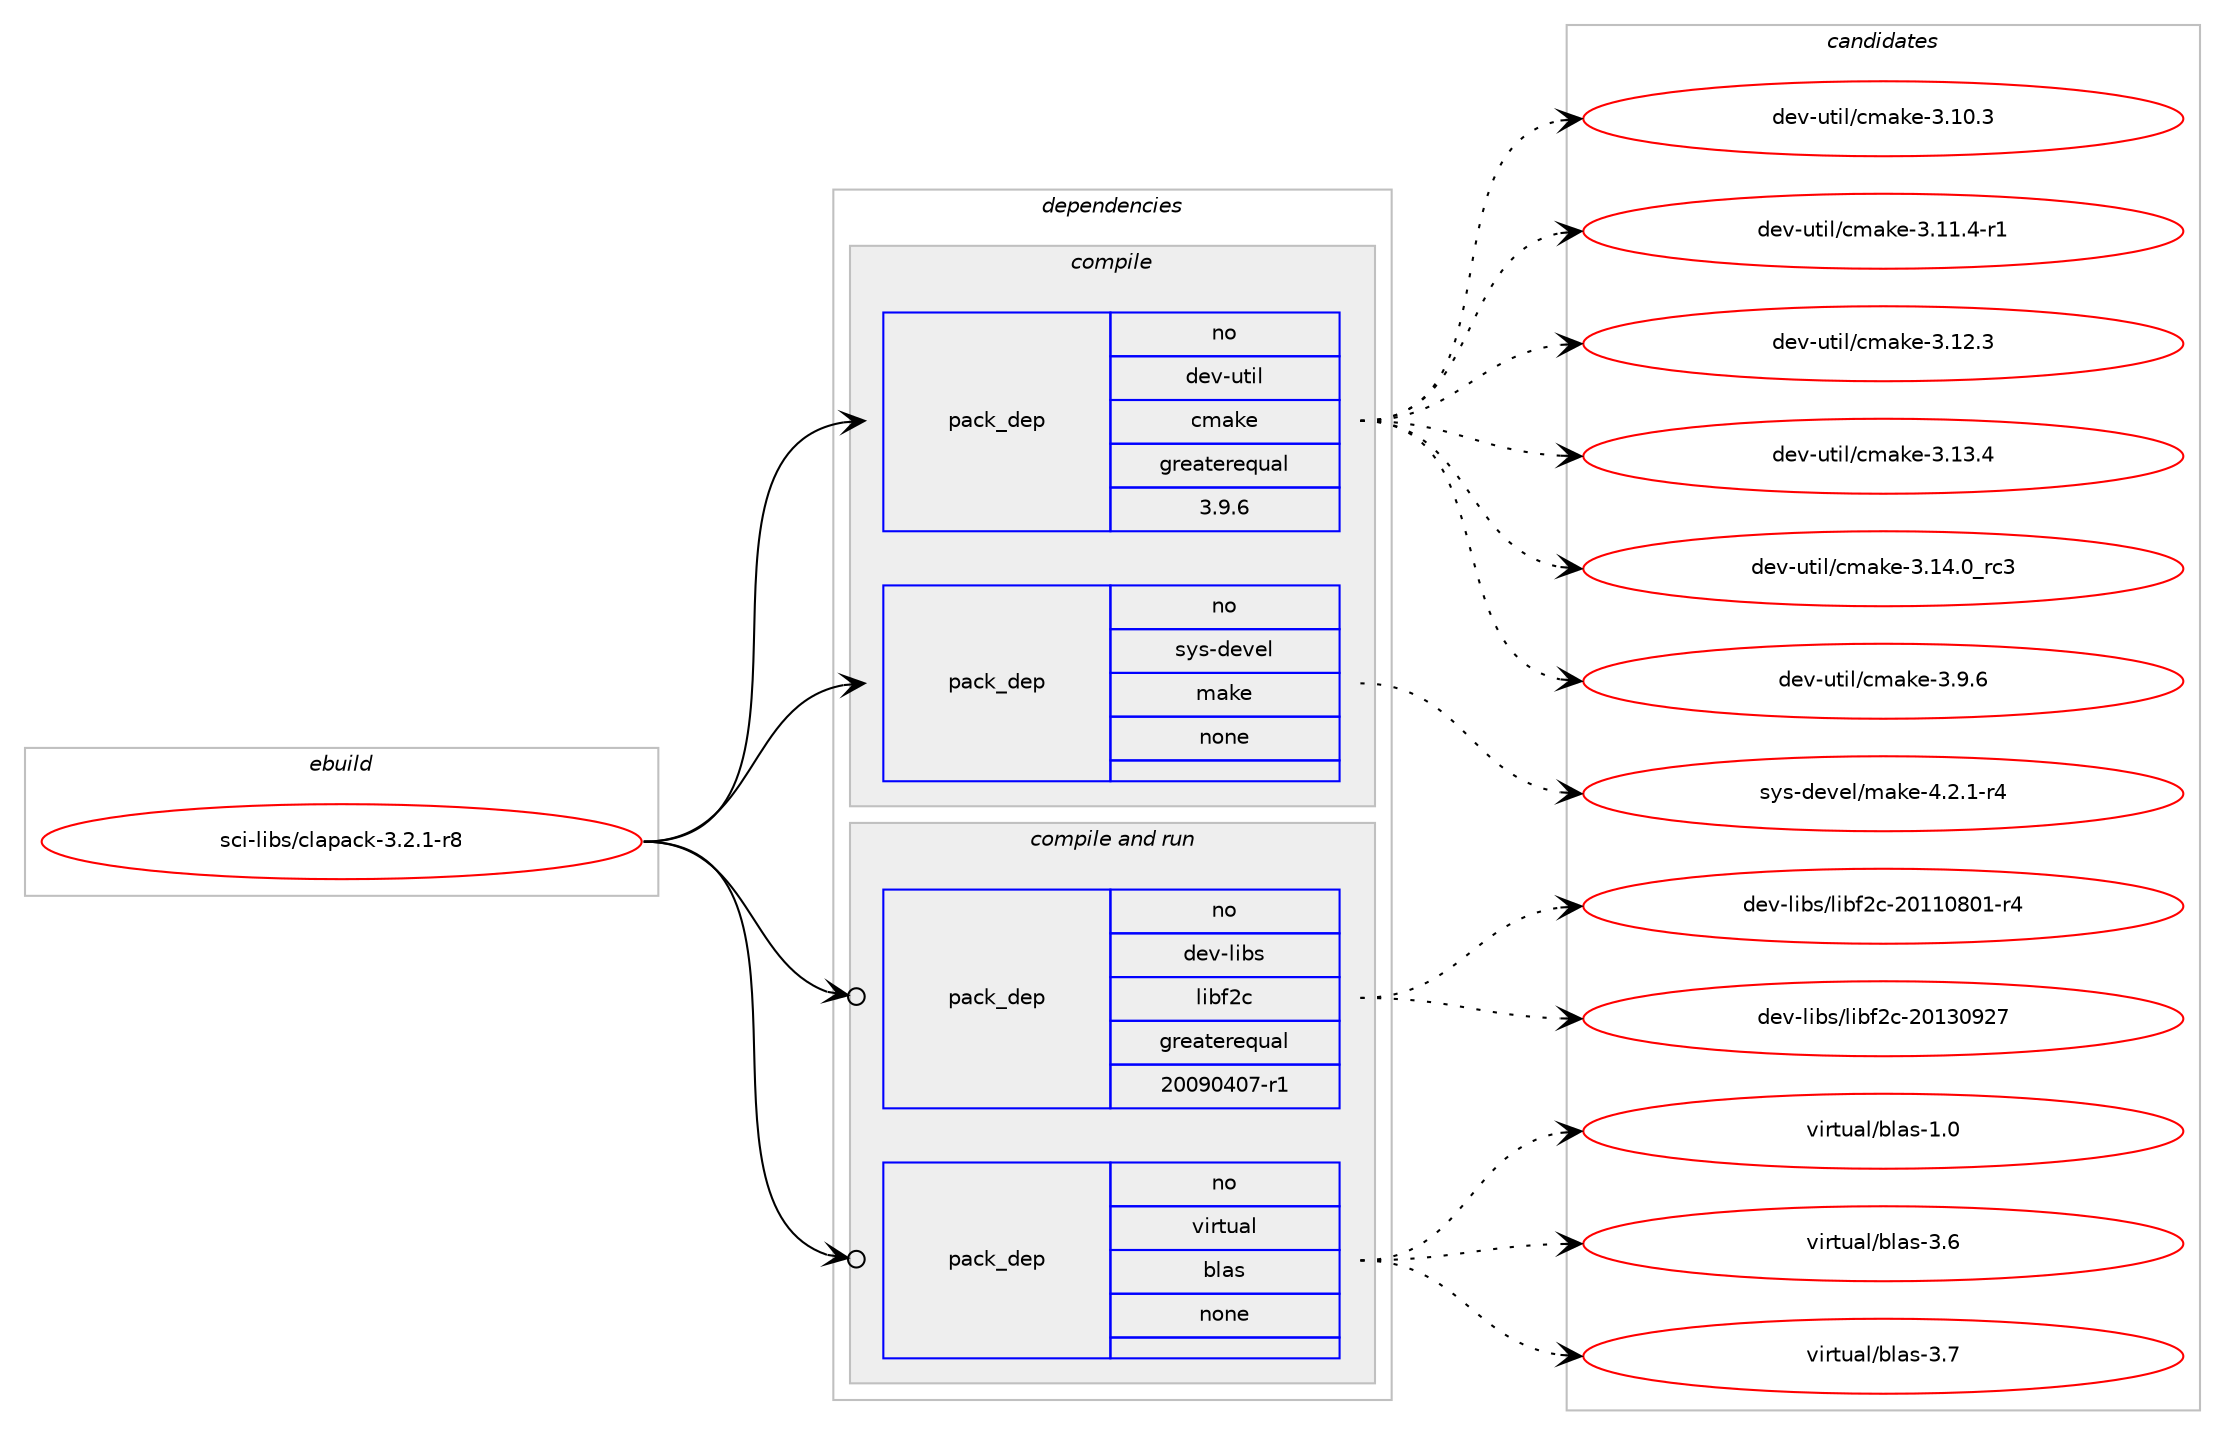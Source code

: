 digraph prolog {

# *************
# Graph options
# *************

newrank=true;
concentrate=true;
compound=true;
graph [rankdir=LR,fontname=Helvetica,fontsize=10,ranksep=1.5];#, ranksep=2.5, nodesep=0.2];
edge  [arrowhead=vee];
node  [fontname=Helvetica,fontsize=10];

# **********
# The ebuild
# **********

subgraph cluster_leftcol {
color=gray;
rank=same;
label=<<i>ebuild</i>>;
id [label="sci-libs/clapack-3.2.1-r8", color=red, width=4, href="../sci-libs/clapack-3.2.1-r8.svg"];
}

# ****************
# The dependencies
# ****************

subgraph cluster_midcol {
color=gray;
label=<<i>dependencies</i>>;
subgraph cluster_compile {
fillcolor="#eeeeee";
style=filled;
label=<<i>compile</i>>;
subgraph pack1211712 {
dependency1692564 [label=<<TABLE BORDER="0" CELLBORDER="1" CELLSPACING="0" CELLPADDING="4" WIDTH="220"><TR><TD ROWSPAN="6" CELLPADDING="30">pack_dep</TD></TR><TR><TD WIDTH="110">no</TD></TR><TR><TD>dev-util</TD></TR><TR><TD>cmake</TD></TR><TR><TD>greaterequal</TD></TR><TR><TD>3.9.6</TD></TR></TABLE>>, shape=none, color=blue];
}
id:e -> dependency1692564:w [weight=20,style="solid",arrowhead="vee"];
subgraph pack1211713 {
dependency1692565 [label=<<TABLE BORDER="0" CELLBORDER="1" CELLSPACING="0" CELLPADDING="4" WIDTH="220"><TR><TD ROWSPAN="6" CELLPADDING="30">pack_dep</TD></TR><TR><TD WIDTH="110">no</TD></TR><TR><TD>sys-devel</TD></TR><TR><TD>make</TD></TR><TR><TD>none</TD></TR><TR><TD></TD></TR></TABLE>>, shape=none, color=blue];
}
id:e -> dependency1692565:w [weight=20,style="solid",arrowhead="vee"];
}
subgraph cluster_compileandrun {
fillcolor="#eeeeee";
style=filled;
label=<<i>compile and run</i>>;
subgraph pack1211714 {
dependency1692566 [label=<<TABLE BORDER="0" CELLBORDER="1" CELLSPACING="0" CELLPADDING="4" WIDTH="220"><TR><TD ROWSPAN="6" CELLPADDING="30">pack_dep</TD></TR><TR><TD WIDTH="110">no</TD></TR><TR><TD>dev-libs</TD></TR><TR><TD>libf2c</TD></TR><TR><TD>greaterequal</TD></TR><TR><TD>20090407-r1</TD></TR></TABLE>>, shape=none, color=blue];
}
id:e -> dependency1692566:w [weight=20,style="solid",arrowhead="odotvee"];
subgraph pack1211715 {
dependency1692567 [label=<<TABLE BORDER="0" CELLBORDER="1" CELLSPACING="0" CELLPADDING="4" WIDTH="220"><TR><TD ROWSPAN="6" CELLPADDING="30">pack_dep</TD></TR><TR><TD WIDTH="110">no</TD></TR><TR><TD>virtual</TD></TR><TR><TD>blas</TD></TR><TR><TD>none</TD></TR><TR><TD></TD></TR></TABLE>>, shape=none, color=blue];
}
id:e -> dependency1692567:w [weight=20,style="solid",arrowhead="odotvee"];
}
subgraph cluster_run {
fillcolor="#eeeeee";
style=filled;
label=<<i>run</i>>;
}
}

# **************
# The candidates
# **************

subgraph cluster_choices {
rank=same;
color=gray;
label=<<i>candidates</i>>;

subgraph choice1211712 {
color=black;
nodesep=1;
choice1001011184511711610510847991099710710145514649484651 [label="dev-util/cmake-3.10.3", color=red, width=4,href="../dev-util/cmake-3.10.3.svg"];
choice10010111845117116105108479910997107101455146494946524511449 [label="dev-util/cmake-3.11.4-r1", color=red, width=4,href="../dev-util/cmake-3.11.4-r1.svg"];
choice1001011184511711610510847991099710710145514649504651 [label="dev-util/cmake-3.12.3", color=red, width=4,href="../dev-util/cmake-3.12.3.svg"];
choice1001011184511711610510847991099710710145514649514652 [label="dev-util/cmake-3.13.4", color=red, width=4,href="../dev-util/cmake-3.13.4.svg"];
choice1001011184511711610510847991099710710145514649524648951149951 [label="dev-util/cmake-3.14.0_rc3", color=red, width=4,href="../dev-util/cmake-3.14.0_rc3.svg"];
choice10010111845117116105108479910997107101455146574654 [label="dev-util/cmake-3.9.6", color=red, width=4,href="../dev-util/cmake-3.9.6.svg"];
dependency1692564:e -> choice1001011184511711610510847991099710710145514649484651:w [style=dotted,weight="100"];
dependency1692564:e -> choice10010111845117116105108479910997107101455146494946524511449:w [style=dotted,weight="100"];
dependency1692564:e -> choice1001011184511711610510847991099710710145514649504651:w [style=dotted,weight="100"];
dependency1692564:e -> choice1001011184511711610510847991099710710145514649514652:w [style=dotted,weight="100"];
dependency1692564:e -> choice1001011184511711610510847991099710710145514649524648951149951:w [style=dotted,weight="100"];
dependency1692564:e -> choice10010111845117116105108479910997107101455146574654:w [style=dotted,weight="100"];
}
subgraph choice1211713 {
color=black;
nodesep=1;
choice1151211154510010111810110847109971071014552465046494511452 [label="sys-devel/make-4.2.1-r4", color=red, width=4,href="../sys-devel/make-4.2.1-r4.svg"];
dependency1692565:e -> choice1151211154510010111810110847109971071014552465046494511452:w [style=dotted,weight="100"];
}
subgraph choice1211714 {
color=black;
nodesep=1;
choice1001011184510810598115471081059810250994550484949485648494511452 [label="dev-libs/libf2c-20110801-r4", color=red, width=4,href="../dev-libs/libf2c-20110801-r4.svg"];
choice100101118451081059811547108105981025099455048495148575055 [label="dev-libs/libf2c-20130927", color=red, width=4,href="../dev-libs/libf2c-20130927.svg"];
dependency1692566:e -> choice1001011184510810598115471081059810250994550484949485648494511452:w [style=dotted,weight="100"];
dependency1692566:e -> choice100101118451081059811547108105981025099455048495148575055:w [style=dotted,weight="100"];
}
subgraph choice1211715 {
color=black;
nodesep=1;
choice1181051141161179710847981089711545494648 [label="virtual/blas-1.0", color=red, width=4,href="../virtual/blas-1.0.svg"];
choice1181051141161179710847981089711545514654 [label="virtual/blas-3.6", color=red, width=4,href="../virtual/blas-3.6.svg"];
choice1181051141161179710847981089711545514655 [label="virtual/blas-3.7", color=red, width=4,href="../virtual/blas-3.7.svg"];
dependency1692567:e -> choice1181051141161179710847981089711545494648:w [style=dotted,weight="100"];
dependency1692567:e -> choice1181051141161179710847981089711545514654:w [style=dotted,weight="100"];
dependency1692567:e -> choice1181051141161179710847981089711545514655:w [style=dotted,weight="100"];
}
}

}
